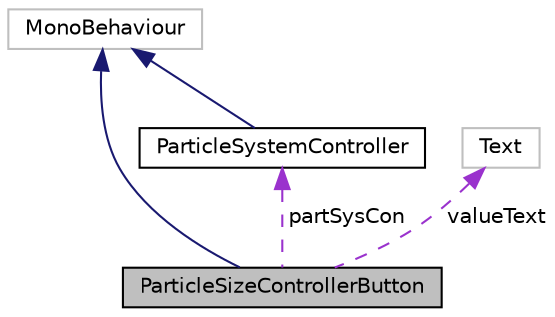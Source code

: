 digraph "ParticleSizeControllerButton"
{
 // LATEX_PDF_SIZE
  edge [fontname="Helvetica",fontsize="10",labelfontname="Helvetica",labelfontsize="10"];
  node [fontname="Helvetica",fontsize="10",shape=record];
  Node1 [label="ParticleSizeControllerButton",height=0.2,width=0.4,color="black", fillcolor="grey75", style="filled", fontcolor="black",tooltip=" "];
  Node2 -> Node1 [dir="back",color="midnightblue",fontsize="10",style="solid",fontname="Helvetica"];
  Node2 [label="MonoBehaviour",height=0.2,width=0.4,color="grey75", fillcolor="white", style="filled",tooltip=" "];
  Node3 -> Node1 [dir="back",color="darkorchid3",fontsize="10",style="dashed",label=" valueText" ,fontname="Helvetica"];
  Node3 [label="Text",height=0.2,width=0.4,color="grey75", fillcolor="white", style="filled",tooltip=" "];
  Node4 -> Node1 [dir="back",color="darkorchid3",fontsize="10",style="dashed",label=" partSysCon" ,fontname="Helvetica"];
  Node4 [label="ParticleSystemController",height=0.2,width=0.4,color="black", fillcolor="white", style="filled",URL="$d6/dbe/class_particle_system_controller.html",tooltip=" "];
  Node2 -> Node4 [dir="back",color="midnightblue",fontsize="10",style="solid",fontname="Helvetica"];
}

